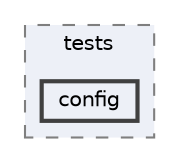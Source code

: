 digraph "env/lib/python3.12/site-packages/pandas/tests/config"
{
 // LATEX_PDF_SIZE
  bgcolor="transparent";
  edge [fontname=Helvetica,fontsize=10,labelfontname=Helvetica,labelfontsize=10];
  node [fontname=Helvetica,fontsize=10,shape=box,height=0.2,width=0.4];
  compound=true
  subgraph clusterdir_91871cae130114fea1adc38d91e4f59c {
    graph [ bgcolor="#edf0f7", pencolor="grey50", label="tests", fontname=Helvetica,fontsize=10 style="filled,dashed", URL="dir_91871cae130114fea1adc38d91e4f59c.html",tooltip=""]
  dir_06d86692a99774d24e321f0400924039 [label="config", fillcolor="#edf0f7", color="grey25", style="filled,bold", URL="dir_06d86692a99774d24e321f0400924039.html",tooltip=""];
  }
}

